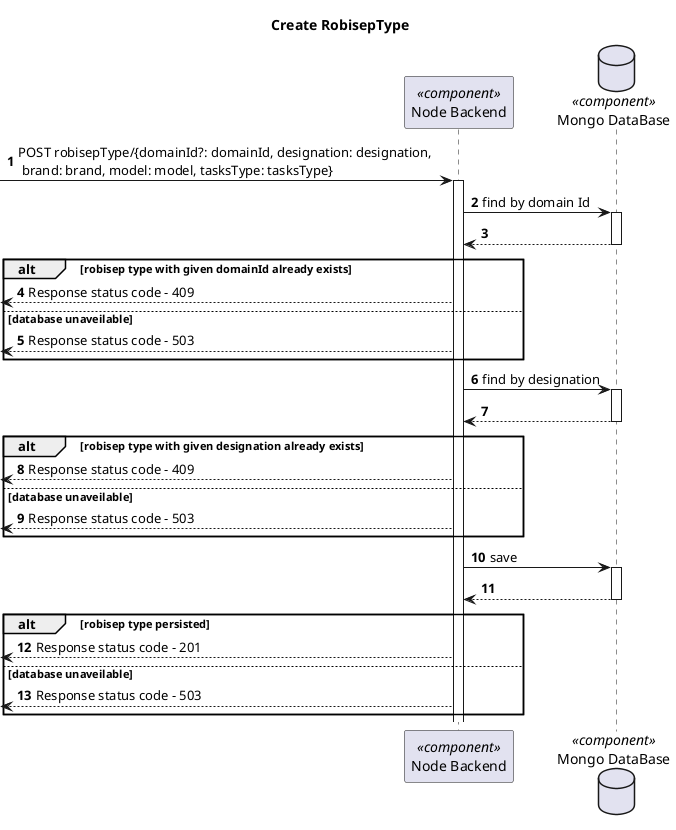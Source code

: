 @startuml Process View - Level 3

autonumber
skinparam packageStyle rect

title Create RobisepType

participant "Node Backend" as BE <<component>>
database "Mongo DataBase" as DB <<component>>

-> BE: POST robisepType/{domainId?: domainId, designation: designation, \n brand: brand, model: model, tasksType: tasksType}

'Find by Domain Id'

activate BE

BE -> DB: find by domain Id

activate DB

DB --> BE:

deactivate DB

alt robisep type with given domainId already exists

  <-- BE: Response status code - 409

else database unaveilable

  <-- BE: Response status code - 503

end


'Find by Designation'

activate BE

BE -> DB: find by designation

activate DB

DB --> BE:

deactivate DB

alt robisep type with given designation already exists

  <-- BE: Response status code - 409

else database unaveilable

  <-- BE: Response status code - 503

end


activate BE

BE -> DB: save

activate DB

DB --> BE:

deactivate DB

alt robisep type persisted

  <-- BE: Response status code - 201

else database unaveilable

  <-- BE: Response status code - 503

end

@enduml